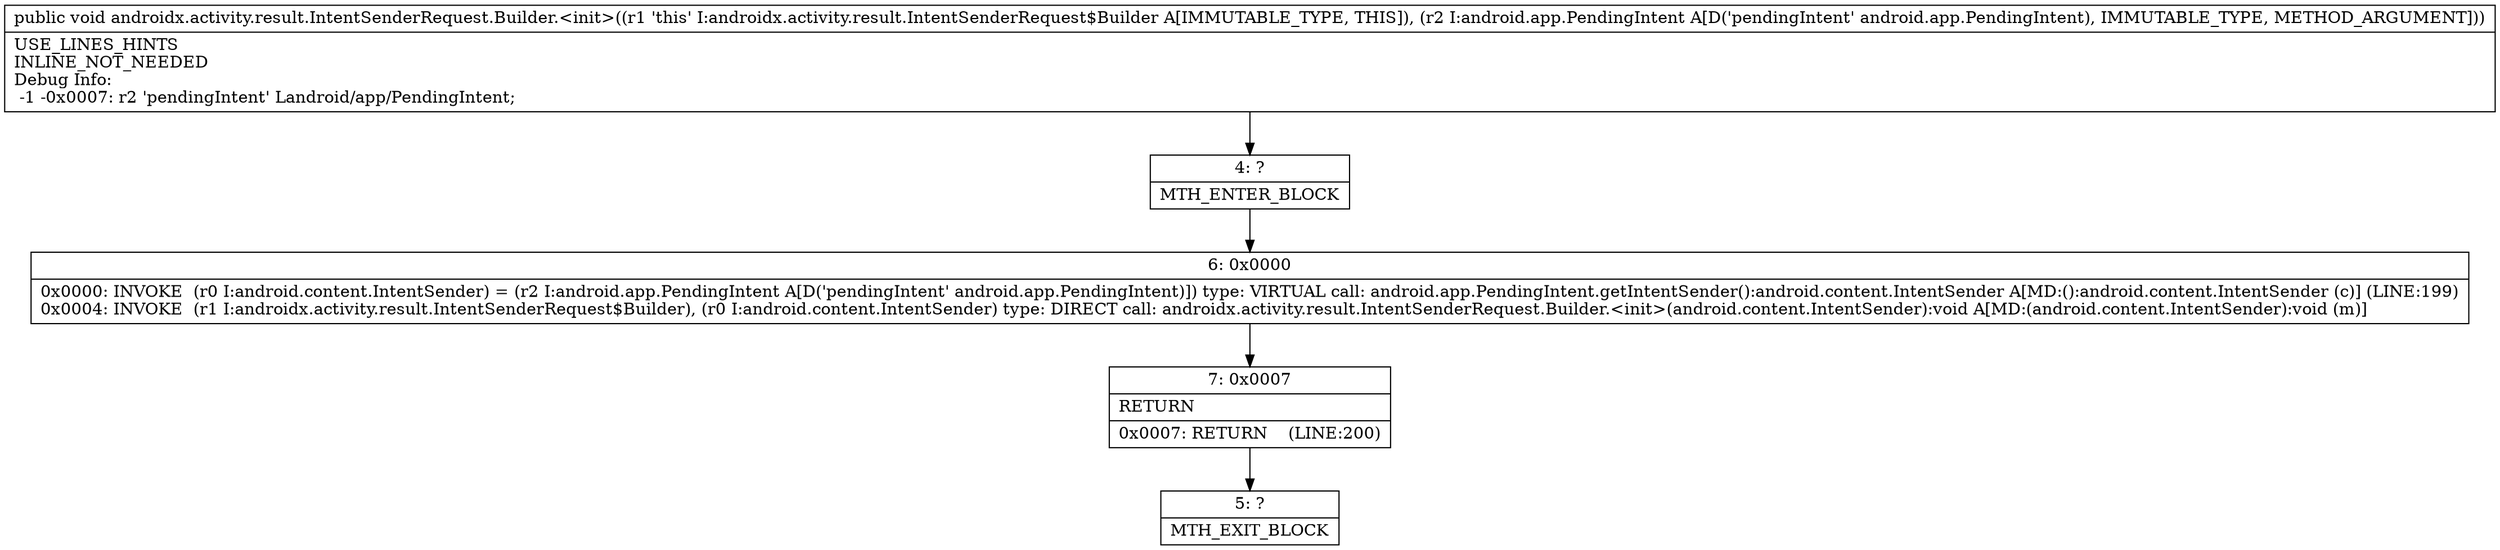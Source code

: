 digraph "CFG forandroidx.activity.result.IntentSenderRequest.Builder.\<init\>(Landroid\/app\/PendingIntent;)V" {
Node_4 [shape=record,label="{4\:\ ?|MTH_ENTER_BLOCK\l}"];
Node_6 [shape=record,label="{6\:\ 0x0000|0x0000: INVOKE  (r0 I:android.content.IntentSender) = (r2 I:android.app.PendingIntent A[D('pendingIntent' android.app.PendingIntent)]) type: VIRTUAL call: android.app.PendingIntent.getIntentSender():android.content.IntentSender A[MD:():android.content.IntentSender (c)] (LINE:199)\l0x0004: INVOKE  (r1 I:androidx.activity.result.IntentSenderRequest$Builder), (r0 I:android.content.IntentSender) type: DIRECT call: androidx.activity.result.IntentSenderRequest.Builder.\<init\>(android.content.IntentSender):void A[MD:(android.content.IntentSender):void (m)]\l}"];
Node_7 [shape=record,label="{7\:\ 0x0007|RETURN\l|0x0007: RETURN    (LINE:200)\l}"];
Node_5 [shape=record,label="{5\:\ ?|MTH_EXIT_BLOCK\l}"];
MethodNode[shape=record,label="{public void androidx.activity.result.IntentSenderRequest.Builder.\<init\>((r1 'this' I:androidx.activity.result.IntentSenderRequest$Builder A[IMMUTABLE_TYPE, THIS]), (r2 I:android.app.PendingIntent A[D('pendingIntent' android.app.PendingIntent), IMMUTABLE_TYPE, METHOD_ARGUMENT]))  | USE_LINES_HINTS\lINLINE_NOT_NEEDED\lDebug Info:\l  \-1 \-0x0007: r2 'pendingIntent' Landroid\/app\/PendingIntent;\l}"];
MethodNode -> Node_4;Node_4 -> Node_6;
Node_6 -> Node_7;
Node_7 -> Node_5;
}

